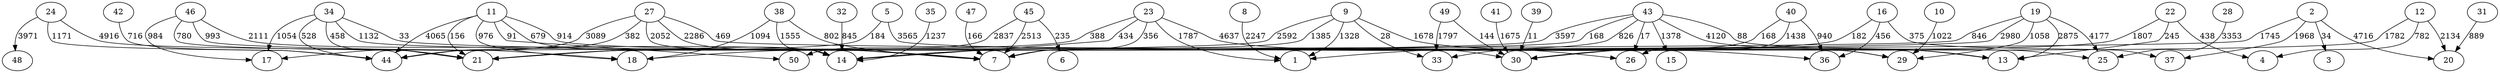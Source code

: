 strict digraph  {
	46 -> 21	 [label=780];
	46 -> 18	 [label=993];
	46 -> 17	 [label=984];
	46 -> 14	 [label=2111];
	32 -> 14	 [label=845];
	9 -> 21	 [label=2592];
	9 -> 1	 [label=1328];
	9 -> 29	 [label=1678];
	9 -> 7	 [label=1385];
	9 -> 33	 [label=28];
	42 -> 44	 [label=716];
	43 -> 21	 [label=3597];
	43 -> 14	 [label=168];
	43 -> 7	 [label=826];
	43 -> 13	 [label=4120];
	43 -> 15	 [label=1378];
	43 -> 26	 [label=17];
	43 -> 25	 [label=88];
	19 -> 18	 [label=2980];
	19 -> 29	 [label=1058];
	19 -> 44	 [label=846];
	19 -> 13	 [label=2875];
	19 -> 25	 [label=4177];
	35 -> 14	 [label=1237];
	23 -> 21	 [label=388];
	23 -> 14	 [label=434];
	23 -> 1	 [label=1787];
	23 -> 7	 [label=356];
	23 -> 26	 [label=4637];
	16 -> 1	 [label=182];
	16 -> 36	 [label=456];
	16 -> 37	 [label=375];
	27 -> 17	 [label=3089];
	27 -> 14	 [label=2052];
	27 -> 29	 [label=469];
	27 -> 7	 [label=2286];
	27 -> 44	 [label=382];
	22 -> 33	 [label=1807];
	22 -> 4	 [label=438];
	22 -> 13	 [label=245];
	11 -> 21	 [label=156];
	11 -> 18	 [label=976];
	11 -> 14	 [label=679];
	11 -> 44	 [label=4065];
	11 -> 50	 [label=91];
	11 -> 30	 [label=914];
	10 -> 29	 [label=1022];
	28 -> 25	 [label=3353];
	45 -> 7	 [label=2513];
	45 -> 6	 [label=235];
	45 -> 50	 [label=2837];
	41 -> 30	 [label=1675];
	49 -> 33	 [label=1797];
	49 -> 30	 [label=144];
	39 -> 30	 [label=11];
	2 -> 14	 [label=1745];
	2 -> 3	 [label=34];
	2 -> 37	 [label=1968];
	2 -> 20	 [label=4716];
	8 -> 1	 [label=2247];
	34 -> 21	 [label=458];
	34 -> 17	 [label=1054];
	34 -> 7	 [label=1132];
	34 -> 44	 [label=528];
	34 -> 13	 [label=33];
	38 -> 18	 [label=1094];
	38 -> 14	 [label=1555];
	38 -> 7	 [label=802];
	40 -> 26	 [label=1438];
	40 -> 36	 [label=940];
	40 -> 30	 [label=168];
	24 -> 21	 [label=4916];
	24 -> 44	 [label=1171];
	24 -> 48	 [label=3971];
	12 -> 4	 [label=782];
	12 -> 30	 [label=1782];
	12 -> 20	 [label=2134];
	31 -> 20	 [label=889];
	47 -> 7	 [label=166];
	5 -> 21	 [label=184];
	5 -> 36	 [label=3565];
}
